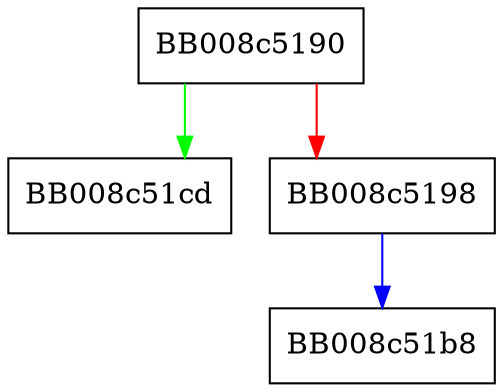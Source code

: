 digraph __mempcpy_erms {
  node [shape="box"];
  graph [splines=ortho];
  BB008c5190 -> BB008c51cd [color="green"];
  BB008c5190 -> BB008c5198 [color="red"];
  BB008c5198 -> BB008c51b8 [color="blue"];
}